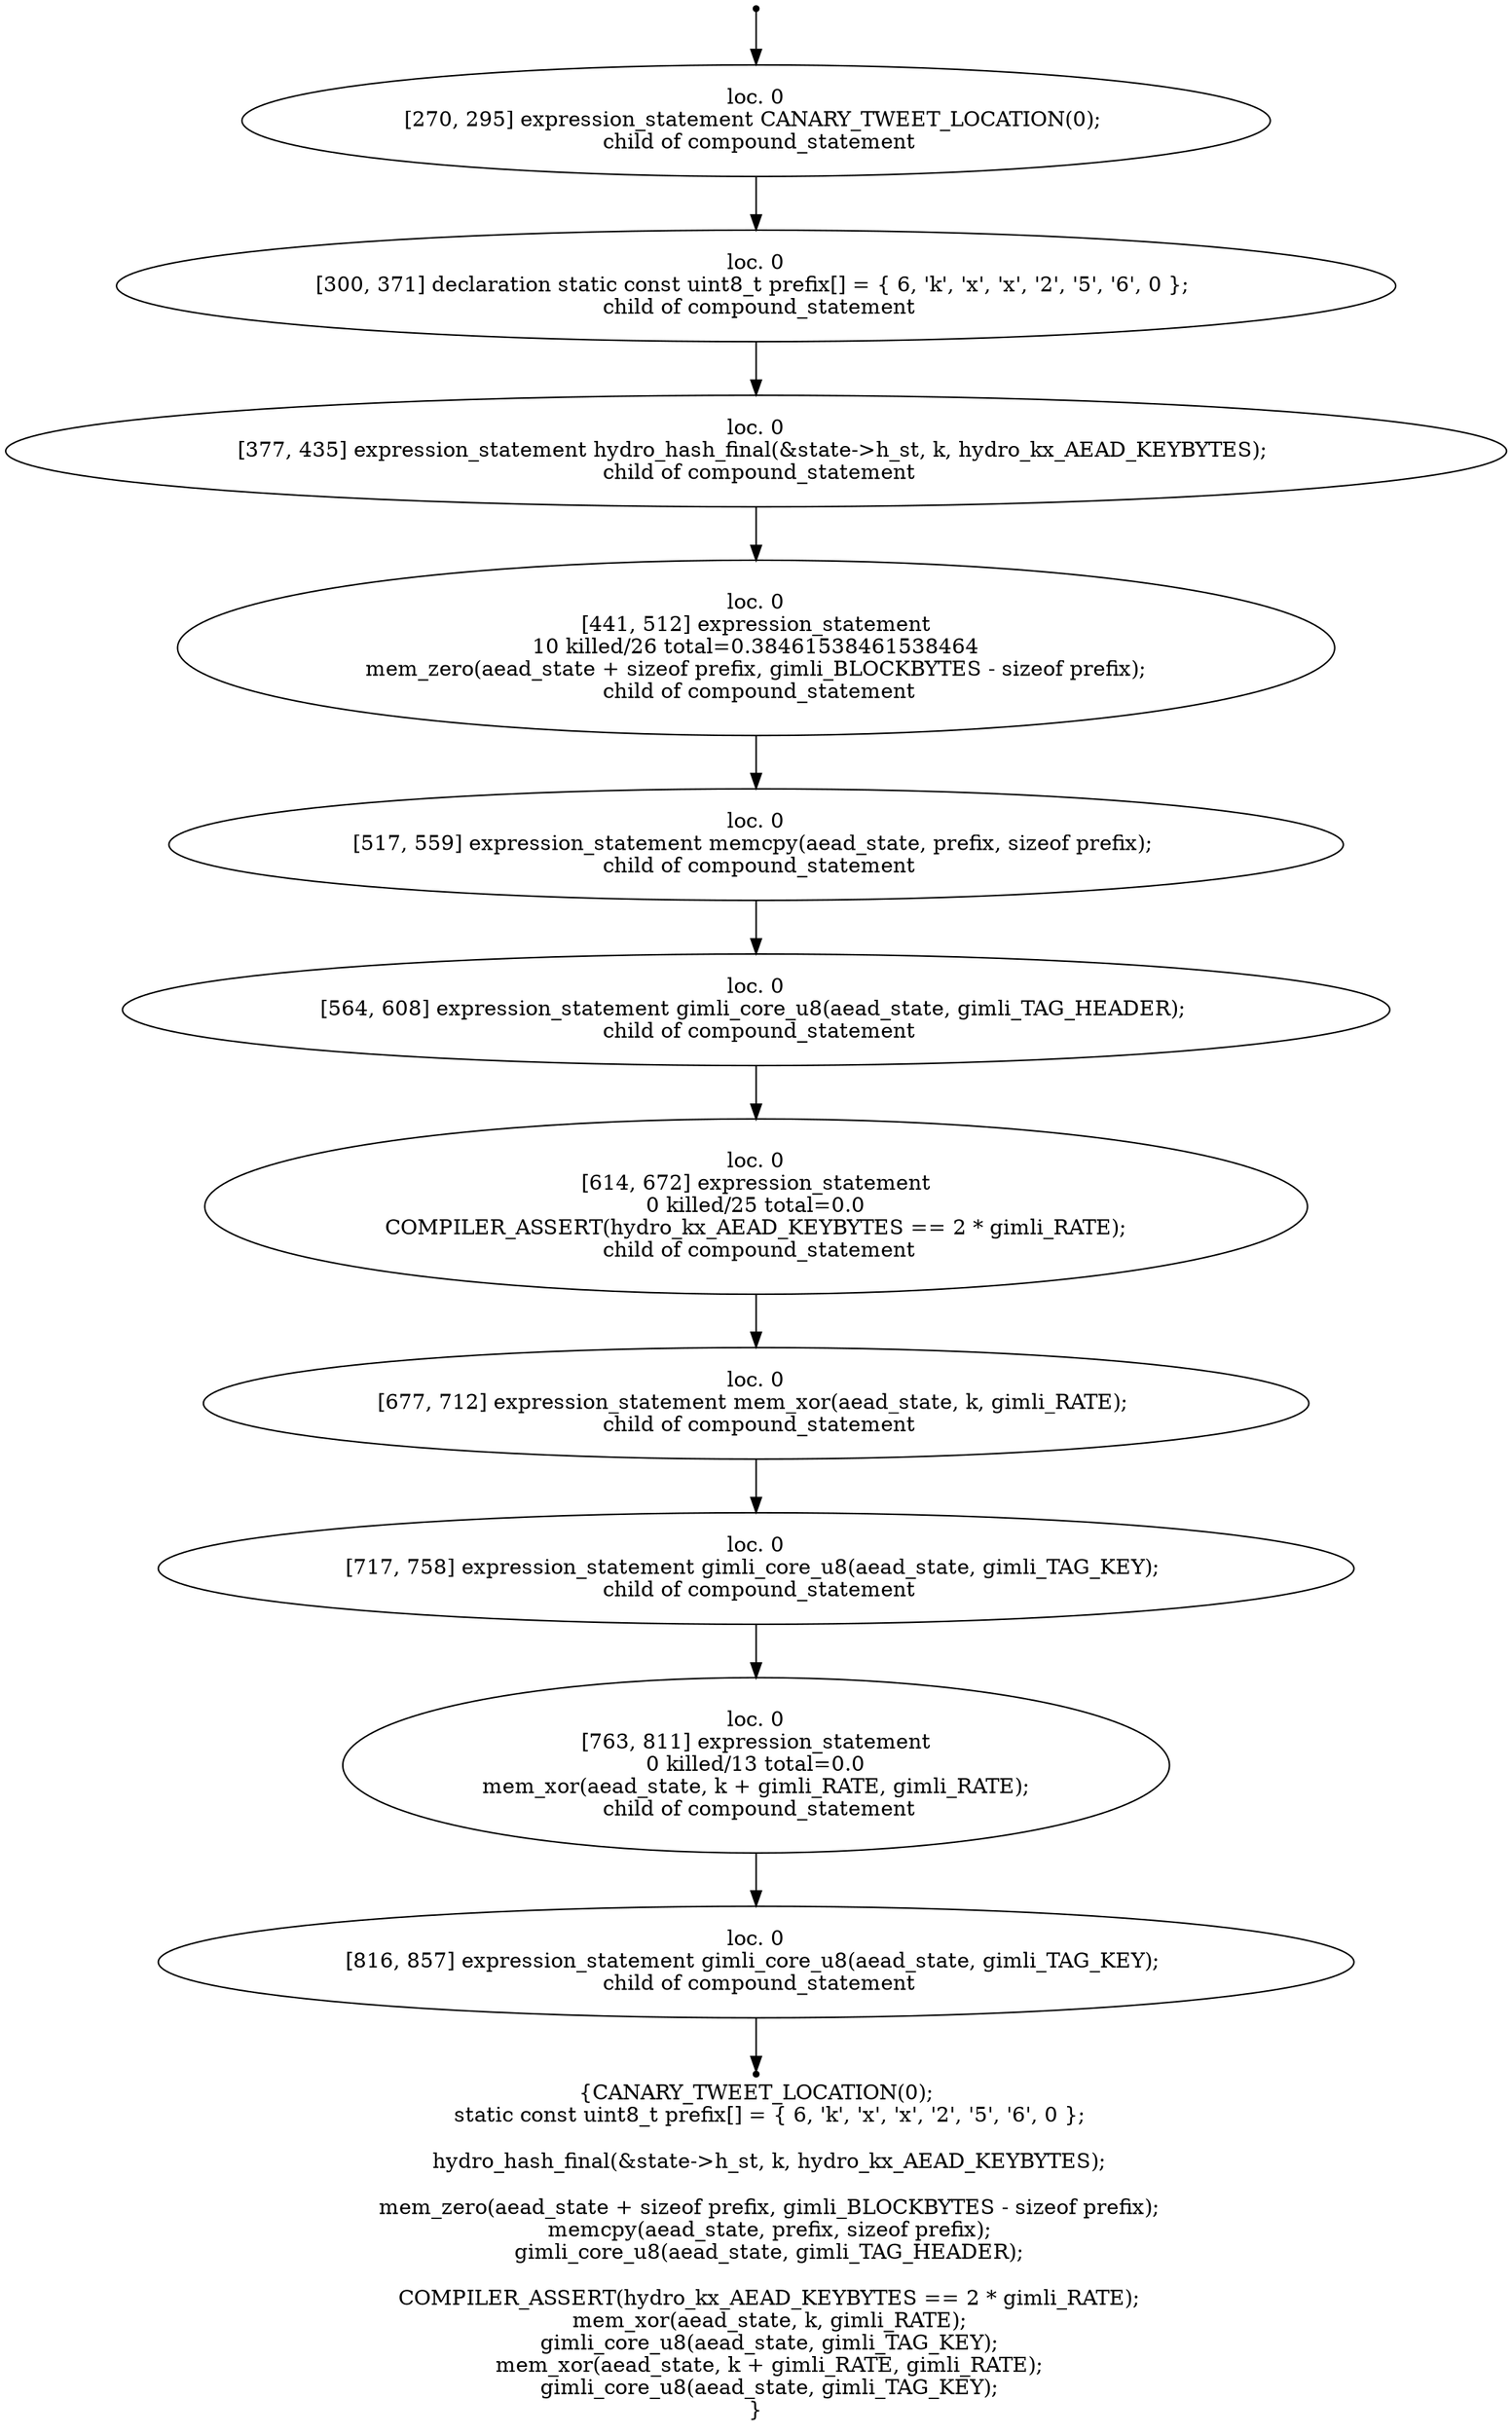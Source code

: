 digraph hydro_kx_aead_init_0 {
	initial [shape=point]
	initial -> "loc. 0
[270, 295] expression_statement CANARY_TWEET_LOCATION(0); 
 child of compound_statement"
	final [shape=point]
	"loc. 0
[816, 857] expression_statement gimli_core_u8(aead_state, gimli_TAG_KEY); 
 child of compound_statement" -> final
	"loc. 0
[270, 295] expression_statement CANARY_TWEET_LOCATION(0); 
 child of compound_statement"
	"loc. 0
[270, 295] expression_statement CANARY_TWEET_LOCATION(0); 
 child of compound_statement" -> "loc. 0
[300, 371] declaration static const uint8_t prefix[] = { 6, 'k', 'x', 'x', '2', '5', '6', 0 }; 
 child of compound_statement"
	"loc. 0
[300, 371] declaration static const uint8_t prefix[] = { 6, 'k', 'x', 'x', '2', '5', '6', 0 }; 
 child of compound_statement"
	"loc. 0
[300, 371] declaration static const uint8_t prefix[] = { 6, 'k', 'x', 'x', '2', '5', '6', 0 }; 
 child of compound_statement" -> "loc. 0
[377, 435] expression_statement hydro_hash_final(&state->h_st, k, hydro_kx_AEAD_KEYBYTES); 
 child of compound_statement"
	"loc. 0
[377, 435] expression_statement hydro_hash_final(&state->h_st, k, hydro_kx_AEAD_KEYBYTES); 
 child of compound_statement"
	"loc. 0
[377, 435] expression_statement hydro_hash_final(&state->h_st, k, hydro_kx_AEAD_KEYBYTES); 
 child of compound_statement" -> "loc. 0
[441, 512] expression_statement
10 killed/26 total=0.38461538461538464
 mem_zero(aead_state + sizeof prefix, gimli_BLOCKBYTES - sizeof prefix); 
 child of compound_statement"
	"loc. 0
[441, 512] expression_statement
10 killed/26 total=0.38461538461538464
 mem_zero(aead_state + sizeof prefix, gimli_BLOCKBYTES - sizeof prefix); 
 child of compound_statement"
	"loc. 0
[441, 512] expression_statement
10 killed/26 total=0.38461538461538464
 mem_zero(aead_state + sizeof prefix, gimli_BLOCKBYTES - sizeof prefix); 
 child of compound_statement" -> "loc. 0
[517, 559] expression_statement memcpy(aead_state, prefix, sizeof prefix); 
 child of compound_statement"
	"loc. 0
[517, 559] expression_statement memcpy(aead_state, prefix, sizeof prefix); 
 child of compound_statement"
	"loc. 0
[517, 559] expression_statement memcpy(aead_state, prefix, sizeof prefix); 
 child of compound_statement" -> "loc. 0
[564, 608] expression_statement gimli_core_u8(aead_state, gimli_TAG_HEADER); 
 child of compound_statement"
	"loc. 0
[564, 608] expression_statement gimli_core_u8(aead_state, gimli_TAG_HEADER); 
 child of compound_statement"
	"loc. 0
[564, 608] expression_statement gimli_core_u8(aead_state, gimli_TAG_HEADER); 
 child of compound_statement" -> "loc. 0
[614, 672] expression_statement
0 killed/25 total=0.0
 COMPILER_ASSERT(hydro_kx_AEAD_KEYBYTES == 2 * gimli_RATE); 
 child of compound_statement"
	"loc. 0
[614, 672] expression_statement
0 killed/25 total=0.0
 COMPILER_ASSERT(hydro_kx_AEAD_KEYBYTES == 2 * gimli_RATE); 
 child of compound_statement"
	"loc. 0
[614, 672] expression_statement
0 killed/25 total=0.0
 COMPILER_ASSERT(hydro_kx_AEAD_KEYBYTES == 2 * gimli_RATE); 
 child of compound_statement" -> "loc. 0
[677, 712] expression_statement mem_xor(aead_state, k, gimli_RATE); 
 child of compound_statement"
	"loc. 0
[677, 712] expression_statement mem_xor(aead_state, k, gimli_RATE); 
 child of compound_statement"
	"loc. 0
[677, 712] expression_statement mem_xor(aead_state, k, gimli_RATE); 
 child of compound_statement" -> "loc. 0
[717, 758] expression_statement gimli_core_u8(aead_state, gimli_TAG_KEY); 
 child of compound_statement"
	"loc. 0
[717, 758] expression_statement gimli_core_u8(aead_state, gimli_TAG_KEY); 
 child of compound_statement"
	"loc. 0
[717, 758] expression_statement gimli_core_u8(aead_state, gimli_TAG_KEY); 
 child of compound_statement" -> "loc. 0
[763, 811] expression_statement
0 killed/13 total=0.0
 mem_xor(aead_state, k + gimli_RATE, gimli_RATE); 
 child of compound_statement"
	"loc. 0
[763, 811] expression_statement
0 killed/13 total=0.0
 mem_xor(aead_state, k + gimli_RATE, gimli_RATE); 
 child of compound_statement"
	"loc. 0
[763, 811] expression_statement
0 killed/13 total=0.0
 mem_xor(aead_state, k + gimli_RATE, gimli_RATE); 
 child of compound_statement" -> "loc. 0
[816, 857] expression_statement gimli_core_u8(aead_state, gimli_TAG_KEY); 
 child of compound_statement"
	"loc. 0
[816, 857] expression_statement gimli_core_u8(aead_state, gimli_TAG_KEY); 
 child of compound_statement"
	label="{CANARY_TWEET_LOCATION(0);
    static const uint8_t prefix[] = { 6, 'k', 'x', 'x', '2', '5', '6', 0 };

    hydro_hash_final(&state->h_st, k, hydro_kx_AEAD_KEYBYTES);

    mem_zero(aead_state + sizeof prefix, gimli_BLOCKBYTES - sizeof prefix);
    memcpy(aead_state, prefix, sizeof prefix);
    gimli_core_u8(aead_state, gimli_TAG_HEADER);

    COMPILER_ASSERT(hydro_kx_AEAD_KEYBYTES == 2 * gimli_RATE);
    mem_xor(aead_state, k, gimli_RATE);
    gimli_core_u8(aead_state, gimli_TAG_KEY);
    mem_xor(aead_state, k + gimli_RATE, gimli_RATE);
    gimli_core_u8(aead_state, gimli_TAG_KEY);
}"
}
